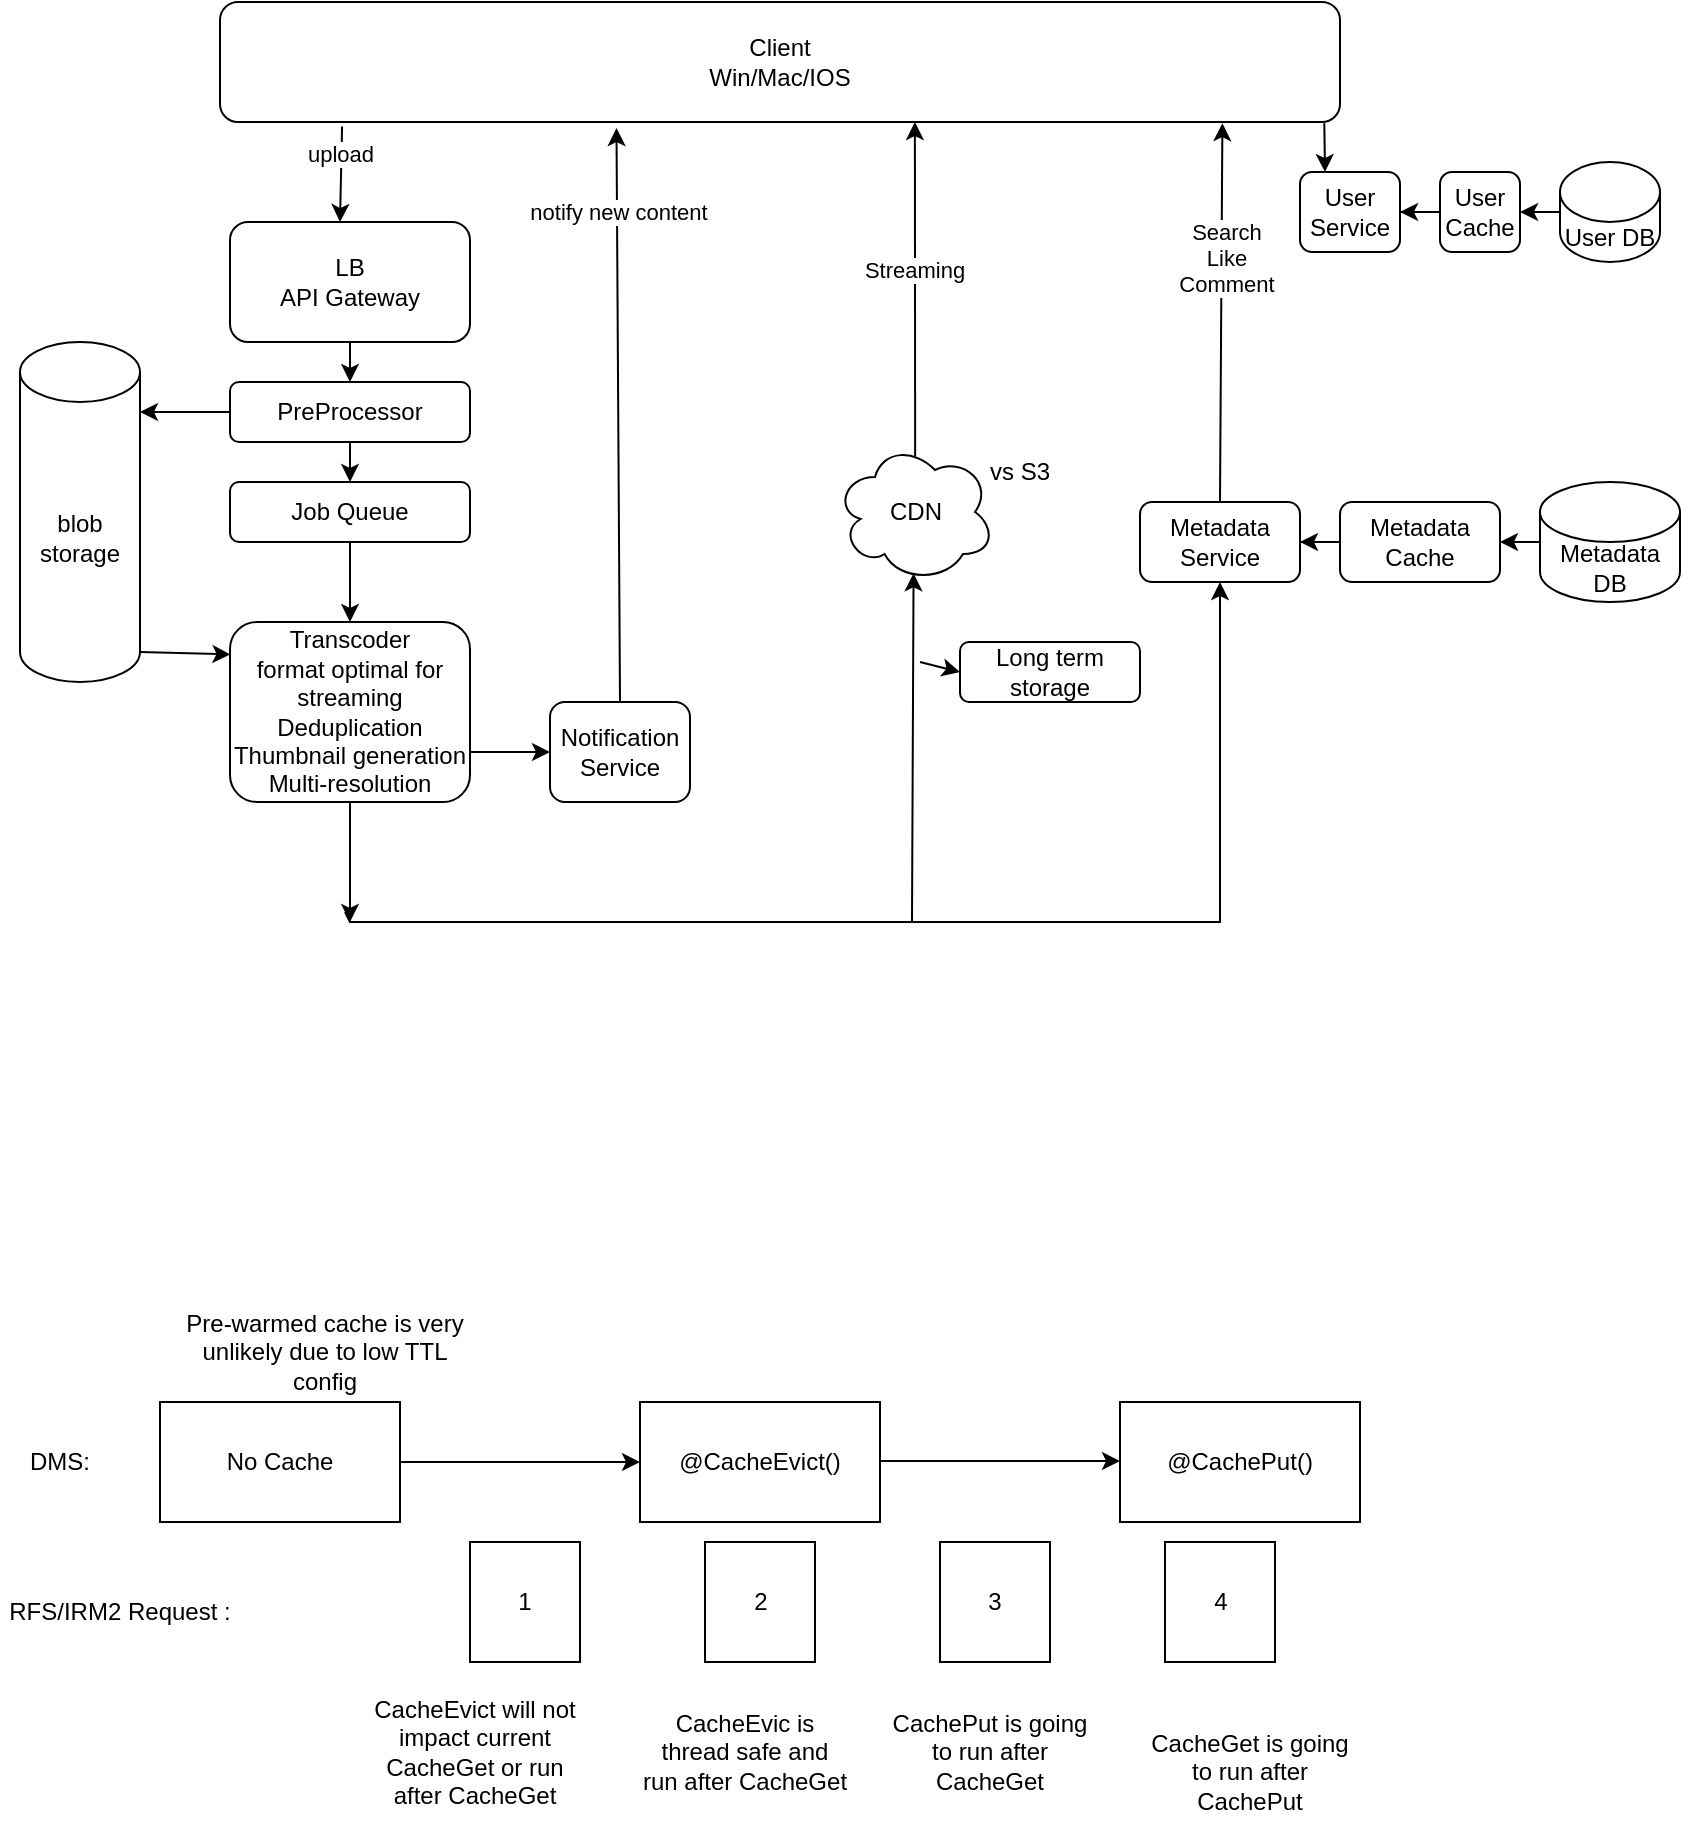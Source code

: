 <mxfile version="28.2.5">
  <diagram name="Page-1" id="9HRWg_nKx9RJw2YP3a8P">
    <mxGraphModel dx="2058" dy="1112" grid="1" gridSize="10" guides="1" tooltips="1" connect="1" arrows="1" fold="1" page="1" pageScale="1" pageWidth="850" pageHeight="1100" math="0" shadow="0">
      <root>
        <mxCell id="0" />
        <mxCell id="1" parent="0" />
        <mxCell id="OMEROkEiJDGjKePTu1JV-1" value="Client&lt;br&gt;Win/Mac/IOS" style="rounded=1;whiteSpace=wrap;html=1;" parent="1" vertex="1">
          <mxGeometry x="120" y="110" width="560" height="60" as="geometry" />
        </mxCell>
        <mxCell id="OMEROkEiJDGjKePTu1JV-2" value="" style="endArrow=classic;html=1;rounded=0;exitX=0.109;exitY=1.037;exitDx=0;exitDy=0;exitPerimeter=0;" parent="1" source="OMEROkEiJDGjKePTu1JV-1" edge="1">
          <mxGeometry width="50" height="50" relative="1" as="geometry">
            <mxPoint x="125" y="360" as="sourcePoint" />
            <mxPoint x="180" y="220" as="targetPoint" />
          </mxGeometry>
        </mxCell>
        <mxCell id="OMEROkEiJDGjKePTu1JV-3" value="upload" style="edgeLabel;html=1;align=center;verticalAlign=middle;resizable=0;points=[];" parent="OMEROkEiJDGjKePTu1JV-2" vertex="1" connectable="0">
          <mxGeometry x="-0.417" y="-1" relative="1" as="geometry">
            <mxPoint as="offset" />
          </mxGeometry>
        </mxCell>
        <mxCell id="OMEROkEiJDGjKePTu1JV-4" value="LB&lt;br&gt;API Gateway" style="rounded=1;whiteSpace=wrap;html=1;" parent="1" vertex="1">
          <mxGeometry x="125" y="220" width="120" height="60" as="geometry" />
        </mxCell>
        <mxCell id="OMEROkEiJDGjKePTu1JV-11" value="Metadata DB" style="shape=cylinder3;whiteSpace=wrap;html=1;boundedLbl=1;backgroundOutline=1;size=15;" parent="1" vertex="1">
          <mxGeometry x="780" y="350" width="70" height="60" as="geometry" />
        </mxCell>
        <mxCell id="OMEROkEiJDGjKePTu1JV-12" value="CDN" style="ellipse;shape=cloud;whiteSpace=wrap;html=1;" parent="1" vertex="1">
          <mxGeometry x="427.5" y="330" width="80" height="70" as="geometry" />
        </mxCell>
        <mxCell id="OMEROkEiJDGjKePTu1JV-13" value="" style="endArrow=classic;html=1;rounded=0;exitX=0.5;exitY=1;exitDx=0;exitDy=0;entryX=0.491;entryY=0.938;entryDx=0;entryDy=0;entryPerimeter=0;" parent="1" target="OMEROkEiJDGjKePTu1JV-12" edge="1">
          <mxGeometry width="50" height="50" relative="1" as="geometry">
            <mxPoint x="182.5" y="565" as="sourcePoint" />
            <mxPoint x="186" y="530.56" as="targetPoint" />
            <Array as="points">
              <mxPoint x="185" y="570" />
              <mxPoint x="466" y="570" />
            </Array>
          </mxGeometry>
        </mxCell>
        <mxCell id="OMEROkEiJDGjKePTu1JV-14" value="Long term storage" style="rounded=1;whiteSpace=wrap;html=1;" parent="1" vertex="1">
          <mxGeometry x="490" y="430" width="90" height="30" as="geometry" />
        </mxCell>
        <mxCell id="OMEROkEiJDGjKePTu1JV-15" value="" style="endArrow=classic;html=1;rounded=0;entryX=0;entryY=0.5;entryDx=0;entryDy=0;" parent="1" target="OMEROkEiJDGjKePTu1JV-14" edge="1">
          <mxGeometry width="50" height="50" relative="1" as="geometry">
            <mxPoint x="470" y="440" as="sourcePoint" />
            <mxPoint x="155" y="620" as="targetPoint" />
          </mxGeometry>
        </mxCell>
        <mxCell id="OMEROkEiJDGjKePTu1JV-16" value="Notification Service" style="rounded=1;whiteSpace=wrap;html=1;" parent="1" vertex="1">
          <mxGeometry x="285" y="460" width="70" height="50" as="geometry" />
        </mxCell>
        <mxCell id="OMEROkEiJDGjKePTu1JV-17" value="" style="endArrow=classic;html=1;rounded=0;exitX=1;exitY=0.5;exitDx=0;exitDy=0;entryX=0;entryY=0.5;entryDx=0;entryDy=0;" parent="1" target="OMEROkEiJDGjKePTu1JV-16" edge="1">
          <mxGeometry width="50" height="50" relative="1" as="geometry">
            <mxPoint x="245" y="485" as="sourcePoint" />
            <mxPoint x="360" y="350" as="targetPoint" />
          </mxGeometry>
        </mxCell>
        <mxCell id="OMEROkEiJDGjKePTu1JV-18" value="" style="endArrow=classic;html=1;rounded=0;exitX=0.5;exitY=1;exitDx=0;exitDy=0;" parent="1" source="OMEROkEiJDGjKePTu1JV-4" edge="1">
          <mxGeometry width="50" height="50" relative="1" as="geometry">
            <mxPoint x="260" y="290" as="sourcePoint" />
            <mxPoint x="185" y="300" as="targetPoint" />
          </mxGeometry>
        </mxCell>
        <mxCell id="OMEROkEiJDGjKePTu1JV-22" value="" style="endArrow=classic;html=1;rounded=0;entryX=0.354;entryY=1.05;entryDx=0;entryDy=0;exitX=0.5;exitY=0;exitDx=0;exitDy=0;entryPerimeter=0;" parent="1" source="OMEROkEiJDGjKePTu1JV-16" target="OMEROkEiJDGjKePTu1JV-1" edge="1">
          <mxGeometry width="50" height="50" relative="1" as="geometry">
            <mxPoint x="310" y="350" as="sourcePoint" />
            <mxPoint x="360" y="300" as="targetPoint" />
          </mxGeometry>
        </mxCell>
        <mxCell id="OMEROkEiJDGjKePTu1JV-54" value="notify new content" style="edgeLabel;html=1;align=center;verticalAlign=middle;resizable=0;points=[];" parent="OMEROkEiJDGjKePTu1JV-22" vertex="1" connectable="0">
          <mxGeometry x="0.71" relative="1" as="geometry">
            <mxPoint as="offset" />
          </mxGeometry>
        </mxCell>
        <mxCell id="OMEROkEiJDGjKePTu1JV-23" value="" style="endArrow=classic;html=1;rounded=0;entryX=0.799;entryY=1.063;entryDx=0;entryDy=0;entryPerimeter=0;exitX=0.501;exitY=0.105;exitDx=0;exitDy=0;exitPerimeter=0;" parent="1" source="OMEROkEiJDGjKePTu1JV-12" edge="1">
          <mxGeometry width="50" height="50" relative="1" as="geometry">
            <mxPoint x="669.5" y="506.22" as="sourcePoint" />
            <mxPoint x="467.44" y="170.0" as="targetPoint" />
          </mxGeometry>
        </mxCell>
        <mxCell id="OMEROkEiJDGjKePTu1JV-37" value="Streaming" style="edgeLabel;html=1;align=center;verticalAlign=middle;resizable=0;points=[];" parent="OMEROkEiJDGjKePTu1JV-23" vertex="1" connectable="0">
          <mxGeometry x="0.121" y="1" relative="1" as="geometry">
            <mxPoint as="offset" />
          </mxGeometry>
        </mxCell>
        <mxCell id="OMEROkEiJDGjKePTu1JV-46" style="edgeStyle=orthogonalEdgeStyle;rounded=0;orthogonalLoop=1;jettySize=auto;html=1;entryX=1;entryY=0.5;entryDx=0;entryDy=0;" parent="1" source="OMEROkEiJDGjKePTu1JV-27" target="OMEROkEiJDGjKePTu1JV-39" edge="1">
          <mxGeometry relative="1" as="geometry" />
        </mxCell>
        <mxCell id="OMEROkEiJDGjKePTu1JV-27" value="Metadata Cache" style="rounded=1;whiteSpace=wrap;html=1;" parent="1" vertex="1">
          <mxGeometry x="680" y="360" width="80" height="40" as="geometry" />
        </mxCell>
        <mxCell id="OMEROkEiJDGjKePTu1JV-29" value="" style="endArrow=classic;html=1;rounded=0;entryX=0.5;entryY=0;entryDx=0;entryDy=0;" parent="1" target="OMEROkEiJDGjKePTu1JV-30" edge="1">
          <mxGeometry width="50" height="50" relative="1" as="geometry">
            <mxPoint x="185" y="380" as="sourcePoint" />
            <mxPoint x="185" y="450" as="targetPoint" />
          </mxGeometry>
        </mxCell>
        <mxCell id="OMEROkEiJDGjKePTu1JV-30" value="Transcoder&lt;br style=&quot;border-color: var(--border-color);&quot;&gt;format optimal for streaming&lt;br style=&quot;border-color: var(--border-color);&quot;&gt;Deduplication&lt;br&gt;Thumbnail generation&lt;br&gt;Multi-resolution" style="rounded=1;whiteSpace=wrap;html=1;" parent="1" vertex="1">
          <mxGeometry x="125" y="420" width="120" height="90" as="geometry" />
        </mxCell>
        <mxCell id="OMEROkEiJDGjKePTu1JV-31" value="PreProcessor" style="rounded=1;whiteSpace=wrap;html=1;" parent="1" vertex="1">
          <mxGeometry x="125" y="300" width="120" height="30" as="geometry" />
        </mxCell>
        <mxCell id="OMEROkEiJDGjKePTu1JV-32" value="blob storage" style="shape=cylinder3;whiteSpace=wrap;html=1;boundedLbl=1;backgroundOutline=1;size=15;" parent="1" vertex="1">
          <mxGeometry x="20" y="280" width="60" height="170" as="geometry" />
        </mxCell>
        <mxCell id="OMEROkEiJDGjKePTu1JV-33" value="" style="endArrow=classic;html=1;rounded=0;exitX=0;exitY=0.5;exitDx=0;exitDy=0;" parent="1" source="OMEROkEiJDGjKePTu1JV-31" edge="1">
          <mxGeometry width="50" height="50" relative="1" as="geometry">
            <mxPoint x="130" y="400" as="sourcePoint" />
            <mxPoint x="80" y="315" as="targetPoint" />
          </mxGeometry>
        </mxCell>
        <mxCell id="OMEROkEiJDGjKePTu1JV-34" value="Job Queue" style="rounded=1;whiteSpace=wrap;html=1;" parent="1" vertex="1">
          <mxGeometry x="125" y="350" width="120" height="30" as="geometry" />
        </mxCell>
        <mxCell id="OMEROkEiJDGjKePTu1JV-35" value="" style="endArrow=classic;html=1;rounded=0;exitX=0.5;exitY=1;exitDx=0;exitDy=0;entryX=0.5;entryY=0;entryDx=0;entryDy=0;" parent="1" source="OMEROkEiJDGjKePTu1JV-31" target="OMEROkEiJDGjKePTu1JV-34" edge="1">
          <mxGeometry width="50" height="50" relative="1" as="geometry">
            <mxPoint x="400" y="460" as="sourcePoint" />
            <mxPoint x="450" y="410" as="targetPoint" />
          </mxGeometry>
        </mxCell>
        <mxCell id="OMEROkEiJDGjKePTu1JV-36" value="" style="endArrow=classic;html=1;rounded=0;exitX=1;exitY=1;exitDx=0;exitDy=-15;exitPerimeter=0;entryX=0.002;entryY=0.18;entryDx=0;entryDy=0;entryPerimeter=0;" parent="1" source="OMEROkEiJDGjKePTu1JV-32" target="OMEROkEiJDGjKePTu1JV-30" edge="1">
          <mxGeometry width="50" height="50" relative="1" as="geometry">
            <mxPoint x="-280" y="430" as="sourcePoint" />
            <mxPoint x="-230" y="380" as="targetPoint" />
          </mxGeometry>
        </mxCell>
        <mxCell id="OMEROkEiJDGjKePTu1JV-39" value="Metadata Service" style="rounded=1;whiteSpace=wrap;html=1;" parent="1" vertex="1">
          <mxGeometry x="580" y="360" width="80" height="40" as="geometry" />
        </mxCell>
        <mxCell id="OMEROkEiJDGjKePTu1JV-40" value="" style="endArrow=classic;html=1;rounded=0;entryX=0.5;entryY=1;entryDx=0;entryDy=0;" parent="1" target="OMEROkEiJDGjKePTu1JV-39" edge="1">
          <mxGeometry width="50" height="50" relative="1" as="geometry">
            <mxPoint x="460" y="570" as="sourcePoint" />
            <mxPoint x="700" y="520" as="targetPoint" />
            <Array as="points">
              <mxPoint x="620" y="570" />
            </Array>
          </mxGeometry>
        </mxCell>
        <mxCell id="OMEROkEiJDGjKePTu1JV-41" value="" style="endArrow=classic;html=1;rounded=0;exitX=0.5;exitY=0;exitDx=0;exitDy=0;entryX=0.895;entryY=1.01;entryDx=0;entryDy=0;entryPerimeter=0;" parent="1" source="OMEROkEiJDGjKePTu1JV-39" target="OMEROkEiJDGjKePTu1JV-1" edge="1">
          <mxGeometry width="50" height="50" relative="1" as="geometry">
            <mxPoint x="700" y="300" as="sourcePoint" />
            <mxPoint x="750" y="250" as="targetPoint" />
          </mxGeometry>
        </mxCell>
        <mxCell id="OMEROkEiJDGjKePTu1JV-53" value="Search&lt;br&gt;Like&lt;br&gt;Comment" style="edgeLabel;html=1;align=center;verticalAlign=middle;resizable=0;points=[];" parent="OMEROkEiJDGjKePTu1JV-41" vertex="1" connectable="0">
          <mxGeometry x="0.293" y="-2" relative="1" as="geometry">
            <mxPoint as="offset" />
          </mxGeometry>
        </mxCell>
        <mxCell id="OMEROkEiJDGjKePTu1JV-47" value="" style="endArrow=classic;html=1;rounded=0;entryX=1;entryY=0.5;entryDx=0;entryDy=0;exitX=0;exitY=0.5;exitDx=0;exitDy=0;exitPerimeter=0;" parent="1" source="OMEROkEiJDGjKePTu1JV-11" target="OMEROkEiJDGjKePTu1JV-27" edge="1">
          <mxGeometry width="50" height="50" relative="1" as="geometry">
            <mxPoint x="620" y="620" as="sourcePoint" />
            <mxPoint x="670" y="570" as="targetPoint" />
          </mxGeometry>
        </mxCell>
        <mxCell id="OMEROkEiJDGjKePTu1JV-52" value="" style="endArrow=classic;html=1;rounded=0;exitX=0.5;exitY=1;exitDx=0;exitDy=0;" parent="1" edge="1">
          <mxGeometry width="50" height="50" relative="1" as="geometry">
            <mxPoint x="185" y="510" as="sourcePoint" />
            <mxPoint x="185" y="570" as="targetPoint" />
            <Array as="points" />
          </mxGeometry>
        </mxCell>
        <mxCell id="OMEROkEiJDGjKePTu1JV-55" value="User DB" style="shape=cylinder3;whiteSpace=wrap;html=1;boundedLbl=1;backgroundOutline=1;size=15;" parent="1" vertex="1">
          <mxGeometry x="790" y="190" width="50" height="50" as="geometry" />
        </mxCell>
        <mxCell id="OMEROkEiJDGjKePTu1JV-56" style="edgeStyle=orthogonalEdgeStyle;rounded=0;orthogonalLoop=1;jettySize=auto;html=1;entryX=1;entryY=0.5;entryDx=0;entryDy=0;" parent="1" source="OMEROkEiJDGjKePTu1JV-57" target="OMEROkEiJDGjKePTu1JV-58" edge="1">
          <mxGeometry relative="1" as="geometry" />
        </mxCell>
        <mxCell id="OMEROkEiJDGjKePTu1JV-57" value="User&lt;br&gt;Cache" style="rounded=1;whiteSpace=wrap;html=1;" parent="1" vertex="1">
          <mxGeometry x="730" y="195" width="40" height="40" as="geometry" />
        </mxCell>
        <mxCell id="OMEROkEiJDGjKePTu1JV-58" value="User Service" style="rounded=1;whiteSpace=wrap;html=1;" parent="1" vertex="1">
          <mxGeometry x="660" y="195" width="50" height="40" as="geometry" />
        </mxCell>
        <mxCell id="OMEROkEiJDGjKePTu1JV-59" value="" style="endArrow=classic;html=1;rounded=0;entryX=1;entryY=0.5;entryDx=0;entryDy=0;exitX=0;exitY=0.5;exitDx=0;exitDy=0;exitPerimeter=0;" parent="1" source="OMEROkEiJDGjKePTu1JV-55" target="OMEROkEiJDGjKePTu1JV-57" edge="1">
          <mxGeometry width="50" height="50" relative="1" as="geometry">
            <mxPoint x="670" y="455" as="sourcePoint" />
            <mxPoint x="720" y="405" as="targetPoint" />
          </mxGeometry>
        </mxCell>
        <mxCell id="OMEROkEiJDGjKePTu1JV-60" value="" style="endArrow=classic;html=1;rounded=0;exitX=0.986;exitY=1.01;exitDx=0;exitDy=0;exitPerimeter=0;entryX=0.25;entryY=0;entryDx=0;entryDy=0;" parent="1" source="OMEROkEiJDGjKePTu1JV-1" target="OMEROkEiJDGjKePTu1JV-58" edge="1">
          <mxGeometry width="50" height="50" relative="1" as="geometry">
            <mxPoint x="760" y="170" as="sourcePoint" />
            <mxPoint x="810" y="120" as="targetPoint" />
          </mxGeometry>
        </mxCell>
        <mxCell id="4IGLd3GUgm3VPlNVqO8q-1" value="vs S3" style="text;html=1;strokeColor=none;fillColor=none;align=center;verticalAlign=middle;whiteSpace=wrap;rounded=0;" parent="1" vertex="1">
          <mxGeometry x="490" y="330" width="60" height="30" as="geometry" />
        </mxCell>
        <mxCell id="gSUyWyUYS08TvvToUSxM-1" value="No Cache" style="rounded=0;whiteSpace=wrap;html=1;" vertex="1" parent="1">
          <mxGeometry x="90" y="810" width="120" height="60" as="geometry" />
        </mxCell>
        <mxCell id="gSUyWyUYS08TvvToUSxM-2" value="@CacheEvict()" style="rounded=0;whiteSpace=wrap;html=1;" vertex="1" parent="1">
          <mxGeometry x="330" y="810" width="120" height="60" as="geometry" />
        </mxCell>
        <mxCell id="gSUyWyUYS08TvvToUSxM-3" value="@CachePut()" style="rounded=0;whiteSpace=wrap;html=1;" vertex="1" parent="1">
          <mxGeometry x="570" y="810" width="120" height="60" as="geometry" />
        </mxCell>
        <mxCell id="gSUyWyUYS08TvvToUSxM-4" value="1" style="rounded=0;whiteSpace=wrap;html=1;" vertex="1" parent="1">
          <mxGeometry x="245" y="880" width="55" height="60" as="geometry" />
        </mxCell>
        <mxCell id="gSUyWyUYS08TvvToUSxM-5" value="2" style="rounded=0;whiteSpace=wrap;html=1;" vertex="1" parent="1">
          <mxGeometry x="362.5" y="880" width="55" height="60" as="geometry" />
        </mxCell>
        <mxCell id="gSUyWyUYS08TvvToUSxM-6" value="3" style="rounded=0;whiteSpace=wrap;html=1;" vertex="1" parent="1">
          <mxGeometry x="480" y="880" width="55" height="60" as="geometry" />
        </mxCell>
        <mxCell id="gSUyWyUYS08TvvToUSxM-7" value="4" style="rounded=0;whiteSpace=wrap;html=1;" vertex="1" parent="1">
          <mxGeometry x="592.5" y="880" width="55" height="60" as="geometry" />
        </mxCell>
        <mxCell id="gSUyWyUYS08TvvToUSxM-9" value="Pre-warmed cache is very unlikely due to low TTL config" style="text;html=1;align=center;verticalAlign=middle;whiteSpace=wrap;rounded=0;" vertex="1" parent="1">
          <mxGeometry x="100" y="770" width="145" height="30" as="geometry" />
        </mxCell>
        <mxCell id="gSUyWyUYS08TvvToUSxM-10" value="CacheEvict will not impact current CacheGet or run after CacheGet" style="text;html=1;align=center;verticalAlign=middle;whiteSpace=wrap;rounded=0;" vertex="1" parent="1">
          <mxGeometry x="195" y="950" width="105" height="70" as="geometry" />
        </mxCell>
        <mxCell id="gSUyWyUYS08TvvToUSxM-11" value="CacheEvic is thread safe and run after CacheGet" style="text;html=1;align=center;verticalAlign=middle;whiteSpace=wrap;rounded=0;" vertex="1" parent="1">
          <mxGeometry x="330" y="950" width="105" height="70" as="geometry" />
        </mxCell>
        <mxCell id="gSUyWyUYS08TvvToUSxM-12" value="CachePut is going to run after CacheGet" style="text;html=1;align=center;verticalAlign=middle;whiteSpace=wrap;rounded=0;" vertex="1" parent="1">
          <mxGeometry x="450" y="950" width="110" height="70" as="geometry" />
        </mxCell>
        <mxCell id="gSUyWyUYS08TvvToUSxM-13" value="CacheGet is going to run after CachePut" style="text;html=1;align=center;verticalAlign=middle;whiteSpace=wrap;rounded=0;" vertex="1" parent="1">
          <mxGeometry x="580" y="960" width="110" height="70" as="geometry" />
        </mxCell>
        <mxCell id="gSUyWyUYS08TvvToUSxM-14" value="" style="endArrow=classic;html=1;rounded=0;exitX=1;exitY=0.5;exitDx=0;exitDy=0;entryX=0;entryY=0.5;entryDx=0;entryDy=0;" edge="1" parent="1" source="gSUyWyUYS08TvvToUSxM-1" target="gSUyWyUYS08TvvToUSxM-2">
          <mxGeometry width="50" height="50" relative="1" as="geometry">
            <mxPoint x="280" y="830" as="sourcePoint" />
            <mxPoint x="330" y="780" as="targetPoint" />
          </mxGeometry>
        </mxCell>
        <mxCell id="gSUyWyUYS08TvvToUSxM-15" value="" style="endArrow=classic;html=1;rounded=0;exitX=1;exitY=0.5;exitDx=0;exitDy=0;entryX=0;entryY=0.5;entryDx=0;entryDy=0;" edge="1" parent="1">
          <mxGeometry width="50" height="50" relative="1" as="geometry">
            <mxPoint x="450" y="839.5" as="sourcePoint" />
            <mxPoint x="570" y="839.5" as="targetPoint" />
          </mxGeometry>
        </mxCell>
        <mxCell id="gSUyWyUYS08TvvToUSxM-16" value="DMS:" style="text;html=1;align=center;verticalAlign=middle;whiteSpace=wrap;rounded=0;" vertex="1" parent="1">
          <mxGeometry x="10" y="825" width="60" height="30" as="geometry" />
        </mxCell>
        <mxCell id="gSUyWyUYS08TvvToUSxM-17" value="RFS/IRM2 Request :" style="text;html=1;align=center;verticalAlign=middle;whiteSpace=wrap;rounded=0;" vertex="1" parent="1">
          <mxGeometry x="10" y="900" width="120" height="30" as="geometry" />
        </mxCell>
      </root>
    </mxGraphModel>
  </diagram>
</mxfile>
